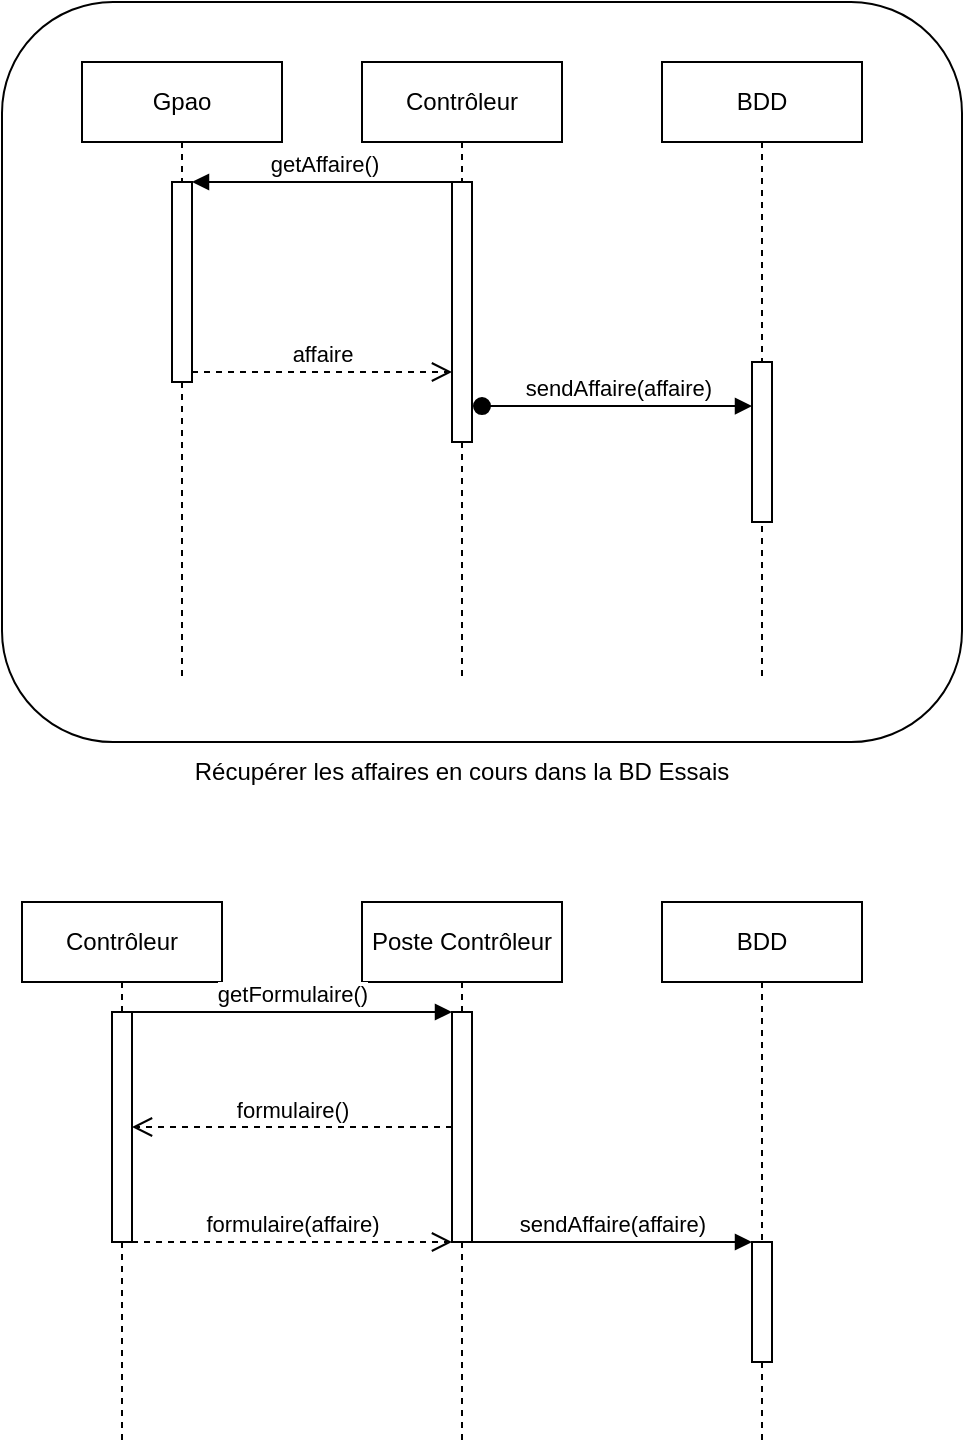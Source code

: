 <mxfile>
    <diagram id="DWikMkKum21EP_KZnO9k" name="Page-1">
        <mxGraphModel dx="895" dy="690" grid="1" gridSize="10" guides="1" tooltips="1" connect="1" arrows="1" fold="1" page="1" pageScale="1" pageWidth="827" pageHeight="1169" math="0" shadow="0">
            <root>
                <mxCell id="0"/>
                <mxCell id="1" parent="0"/>
                <mxCell id="2" value="Contrôleur" style="shape=umlLifeline;perimeter=lifelinePerimeter;whiteSpace=wrap;html=1;container=1;collapsible=0;recursiveResize=0;outlineConnect=0;" parent="1" vertex="1">
                    <mxGeometry x="240" y="50" width="100" height="310" as="geometry"/>
                </mxCell>
                <mxCell id="9" value="" style="html=1;points=[];perimeter=orthogonalPerimeter;" parent="2" vertex="1">
                    <mxGeometry x="45" y="60" width="10" height="130" as="geometry"/>
                </mxCell>
                <mxCell id="3" value="Gpao" style="shape=umlLifeline;perimeter=lifelinePerimeter;whiteSpace=wrap;html=1;container=1;collapsible=0;recursiveResize=0;outlineConnect=0;" parent="1" vertex="1">
                    <mxGeometry x="100" y="50" width="100" height="310" as="geometry"/>
                </mxCell>
                <mxCell id="6" value="" style="html=1;points=[];perimeter=orthogonalPerimeter;" parent="3" vertex="1">
                    <mxGeometry x="45" y="60" width="10" height="100" as="geometry"/>
                </mxCell>
                <mxCell id="5" value="BDD" style="shape=umlLifeline;perimeter=lifelinePerimeter;whiteSpace=wrap;html=1;container=1;collapsible=0;recursiveResize=0;outlineConnect=0;" parent="1" vertex="1">
                    <mxGeometry x="390" y="50" width="100" height="310" as="geometry"/>
                </mxCell>
                <mxCell id="10" value="" style="html=1;points=[];perimeter=orthogonalPerimeter;" parent="5" vertex="1">
                    <mxGeometry x="45" y="150" width="10" height="80" as="geometry"/>
                </mxCell>
                <mxCell id="7" value="getAffaire()" style="html=1;verticalAlign=bottom;endArrow=block;entryX=1;entryY=0;" parent="1" source="2" target="6" edge="1">
                    <mxGeometry x="0.034" relative="1" as="geometry">
                        <mxPoint x="290" y="130" as="sourcePoint"/>
                        <mxPoint x="1" as="offset"/>
                    </mxGeometry>
                </mxCell>
                <mxCell id="8" value="affaire" style="html=1;verticalAlign=bottom;endArrow=open;dashed=1;endSize=8;exitX=1;exitY=0.95;" parent="1" source="6" target="9" edge="1">
                    <mxGeometry relative="1" as="geometry">
                        <mxPoint x="290" y="187" as="targetPoint"/>
                    </mxGeometry>
                </mxCell>
                <mxCell id="12" value="" style="rounded=1;whiteSpace=wrap;html=1;fillColor=none;" vertex="1" parent="1">
                    <mxGeometry x="60" y="20" width="480" height="370" as="geometry"/>
                </mxCell>
                <mxCell id="11" value="sendAffaire(affaire)" style="html=1;verticalAlign=bottom;startArrow=oval;endArrow=block;startSize=8;exitX=1.5;exitY=0.862;exitDx=0;exitDy=0;exitPerimeter=0;" parent="1" source="9" target="10" edge="1">
                    <mxGeometry relative="1" as="geometry">
                        <mxPoint x="360" y="220" as="sourcePoint"/>
                    </mxGeometry>
                </mxCell>
                <mxCell id="13" value="Récupérer les affaires en cours dans la BD Essais" style="text;html=1;strokeColor=none;fillColor=none;align=center;verticalAlign=middle;whiteSpace=wrap;rounded=0;" vertex="1" parent="1">
                    <mxGeometry x="145" y="390" width="290" height="30" as="geometry"/>
                </mxCell>
                <mxCell id="15" value="Contrôleur" style="shape=rect;html=1;whiteSpace=wrap;align=center;fillColor=none;" vertex="1" parent="1">
                    <mxGeometry x="70" y="470" width="100" height="40" as="geometry"/>
                </mxCell>
                <mxCell id="16" value="" style="edgeStyle=none;html=1;dashed=1;endArrow=none;align=center;verticalAlign=bottom;exitX=0.5;exitY=1;startArrow=none;" edge="1" source="22" parent="1">
                    <mxGeometry x="1" relative="1" as="geometry">
                        <mxPoint x="120" y="740" as="targetPoint"/>
                    </mxGeometry>
                </mxCell>
                <mxCell id="18" value="Poste Contrôleur" style="shape=rect;html=1;whiteSpace=wrap;align=center;fillColor=none;" vertex="1" parent="1">
                    <mxGeometry x="240" y="470" width="100" height="40" as="geometry"/>
                </mxCell>
                <mxCell id="19" value="" style="edgeStyle=none;html=1;dashed=1;endArrow=none;align=center;verticalAlign=bottom;exitX=0.5;exitY=1;startArrow=none;" edge="1" source="24" parent="1">
                    <mxGeometry x="1" relative="1" as="geometry">
                        <mxPoint x="290" y="740" as="targetPoint"/>
                    </mxGeometry>
                </mxCell>
                <mxCell id="20" value="BDD" style="shape=rect;html=1;whiteSpace=wrap;align=center;fillColor=none;" vertex="1" parent="1">
                    <mxGeometry x="390" y="470" width="100" height="40" as="geometry"/>
                </mxCell>
                <mxCell id="21" value="" style="edgeStyle=none;html=1;dashed=1;endArrow=none;align=center;verticalAlign=bottom;exitX=0.5;exitY=1;startArrow=none;" edge="1" source="28" parent="1">
                    <mxGeometry x="1" relative="1" as="geometry">
                        <mxPoint x="440" y="740" as="targetPoint"/>
                    </mxGeometry>
                </mxCell>
                <mxCell id="22" value="" style="rounded=0;whiteSpace=wrap;html=1;fillColor=default;" vertex="1" parent="1">
                    <mxGeometry x="115" y="525" width="10" height="115" as="geometry"/>
                </mxCell>
                <mxCell id="23" value="" style="edgeStyle=none;html=1;dashed=1;endArrow=none;align=center;verticalAlign=bottom;exitX=0.5;exitY=1;" edge="1" parent="1" source="15" target="22">
                    <mxGeometry x="1" relative="1" as="geometry">
                        <mxPoint x="120" y="620" as="targetPoint"/>
                        <mxPoint x="120" y="510" as="sourcePoint"/>
                    </mxGeometry>
                </mxCell>
                <mxCell id="24" value="" style="rounded=0;whiteSpace=wrap;html=1;fillColor=default;" vertex="1" parent="1">
                    <mxGeometry x="285" y="525" width="10" height="115" as="geometry"/>
                </mxCell>
                <mxCell id="25" value="" style="edgeStyle=none;html=1;dashed=1;endArrow=none;align=center;verticalAlign=bottom;exitX=0.5;exitY=1;" edge="1" parent="1" source="18" target="24">
                    <mxGeometry x="1" relative="1" as="geometry">
                        <mxPoint x="290" y="620" as="targetPoint"/>
                        <mxPoint x="290" y="510" as="sourcePoint"/>
                    </mxGeometry>
                </mxCell>
                <mxCell id="27" value="getFormulaire()" style="html=1;verticalAlign=bottom;endArrow=block;exitX=1;exitY=0;exitDx=0;exitDy=0;entryX=0;entryY=0;entryDx=0;entryDy=0;" edge="1" parent="1" source="22" target="24">
                    <mxGeometry width="80" relative="1" as="geometry">
                        <mxPoint x="100" y="430" as="sourcePoint"/>
                        <mxPoint x="180" y="430" as="targetPoint"/>
                        <Array as="points"/>
                    </mxGeometry>
                </mxCell>
                <mxCell id="28" value="" style="rounded=0;whiteSpace=wrap;html=1;fillColor=default;" vertex="1" parent="1">
                    <mxGeometry x="435" y="640" width="10" height="60" as="geometry"/>
                </mxCell>
                <mxCell id="29" value="" style="edgeStyle=none;html=1;dashed=1;endArrow=none;align=center;verticalAlign=bottom;exitX=0.5;exitY=1;" edge="1" parent="1" source="20" target="28">
                    <mxGeometry x="1" relative="1" as="geometry">
                        <mxPoint x="440" y="620" as="targetPoint"/>
                        <mxPoint x="440" y="510" as="sourcePoint"/>
                    </mxGeometry>
                </mxCell>
                <mxCell id="30" value="sendAffaire(affaire)" style="html=1;verticalAlign=bottom;endArrow=block;exitX=1;exitY=1;exitDx=0;exitDy=0;entryX=0;entryY=0;entryDx=0;entryDy=0;" edge="1" parent="1" source="24" target="28">
                    <mxGeometry width="80" relative="1" as="geometry">
                        <mxPoint x="100" y="430" as="sourcePoint"/>
                        <mxPoint x="180" y="430" as="targetPoint"/>
                    </mxGeometry>
                </mxCell>
                <mxCell id="32" value="formulaire()" style="html=1;verticalAlign=bottom;endArrow=open;dashed=1;endSize=8;exitX=0;exitY=0.5;exitDx=0;exitDy=0;entryX=1;entryY=0.5;entryDx=0;entryDy=0;" edge="1" parent="1" source="24" target="22">
                    <mxGeometry relative="1" as="geometry">
                        <mxPoint x="180" y="350" as="sourcePoint"/>
                        <mxPoint x="120" y="563" as="targetPoint"/>
                    </mxGeometry>
                </mxCell>
                <mxCell id="34" value="formulaire(affaire)" style="html=1;verticalAlign=bottom;endArrow=open;dashed=1;endSize=8;exitX=1;exitY=1;exitDx=0;exitDy=0;entryX=0;entryY=1;entryDx=0;entryDy=0;" edge="1" parent="1" source="22" target="24">
                    <mxGeometry relative="1" as="geometry">
                        <mxPoint x="180" y="350" as="sourcePoint"/>
                        <mxPoint x="280" y="585" as="targetPoint"/>
                    </mxGeometry>
                </mxCell>
            </root>
        </mxGraphModel>
    </diagram>
</mxfile>
